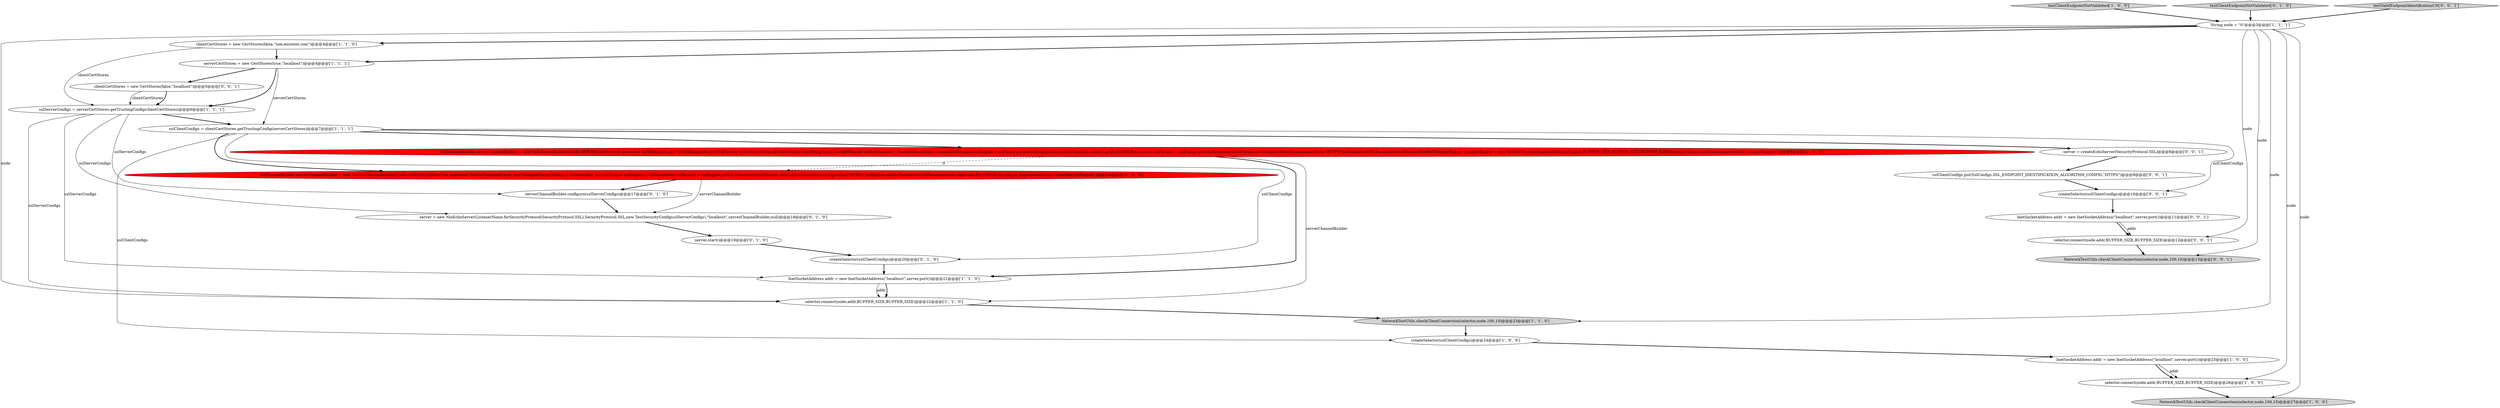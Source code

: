 digraph {
3 [style = filled, label = "clientCertStores = new CertStores(false,\"non-existent.com\")@@@4@@@['1', '1', '0']", fillcolor = white, shape = ellipse image = "AAA0AAABBB1BBB"];
5 [style = filled, label = "testClientEndpointNotValidated['1', '0', '0']", fillcolor = lightgray, shape = diamond image = "AAA0AAABBB1BBB"];
11 [style = filled, label = "NetworkTestUtils.checkClientConnection(selector,node,100,10)@@@23@@@['1', '1', '0']", fillcolor = lightgray, shape = ellipse image = "AAA0AAABBB1BBB"];
18 [style = filled, label = "testClientEndpointNotValidated['0', '1', '0']", fillcolor = lightgray, shape = diamond image = "AAA0AAABBB2BBB"];
22 [style = filled, label = "clientCertStores = new CertStores(false,\"localhost\")@@@5@@@['0', '0', '1']", fillcolor = white, shape = ellipse image = "AAA0AAABBB3BBB"];
15 [style = filled, label = "createSelector(sslClientConfigs)@@@20@@@['0', '1', '0']", fillcolor = white, shape = ellipse image = "AAA0AAABBB2BBB"];
23 [style = filled, label = "InetSocketAddress addr = new InetSocketAddress(\"localhost\",server.port())@@@11@@@['0', '0', '1']", fillcolor = white, shape = ellipse image = "AAA0AAABBB3BBB"];
9 [style = filled, label = "SslChannelBuilder serverChannelBuilder = new SslChannelBuilder(Mode.SERVER){@Override protected SslTransportLayer buildTransportLayer(SslFactory sslFactory,String id,SelectionKey key,String host){SocketChannel socketChannel = (SocketChannel)key.channel()SSLEngine sslEngine = sslFactory.createSslEngine(host,socketChannel.socket().getPort())SSLParameters sslParams = sslEngine.getSSLParameters()sslParams.setEndpointIdentificationAlgorithm(\"HTTPS\")sslEngine.setSSLParameters(sslParams)TestSslTransportLayer transportLayer = new TestSslTransportLayer(id,key,sslEngine,BUFFER_SIZE,BUFFER_SIZE,BUFFER_SIZE)transportLayer.startHandshake()return transportLayer}}@@@8@@@['1', '0', '0']", fillcolor = red, shape = ellipse image = "AAA1AAABBB1BBB"];
26 [style = filled, label = "testValidEndpointIdentificationCN['0', '0', '1']", fillcolor = lightgray, shape = diamond image = "AAA0AAABBB3BBB"];
13 [style = filled, label = "InetSocketAddress addr = new InetSocketAddress(\"localhost\",server.port())@@@25@@@['1', '0', '0']", fillcolor = white, shape = ellipse image = "AAA0AAABBB1BBB"];
14 [style = filled, label = "SslChannelBuilder serverChannelBuilder = new TestSslChannelBuilder(Mode.SERVER){@Override protected TestSslTransportLayer newTransportLayer(String id,SelectionKey key,SSLEngine sslEngine){SSLParameters sslParams = sslEngine.getSSLParameters()sslParams.setEndpointIdentificationAlgorithm(\"HTTPS\")sslEngine.setSSLParameters(sslParams)return super.edu.fdu.CPPDG.tinypdg.pe.ExpressionInfo@c7ccbaidkeysslEngine}}@@@8@@@['0', '1', '0']", fillcolor = red, shape = ellipse image = "AAA1AAABBB2BBB"];
20 [style = filled, label = "createSelector(sslClientConfigs)@@@10@@@['0', '0', '1']", fillcolor = white, shape = ellipse image = "AAA0AAABBB3BBB"];
25 [style = filled, label = "selector.connect(node,addr,BUFFER_SIZE,BUFFER_SIZE)@@@12@@@['0', '0', '1']", fillcolor = white, shape = ellipse image = "AAA0AAABBB3BBB"];
27 [style = filled, label = "server = createEchoServer(SecurityProtocol.SSL)@@@8@@@['0', '0', '1']", fillcolor = white, shape = ellipse image = "AAA0AAABBB3BBB"];
16 [style = filled, label = "server.start()@@@19@@@['0', '1', '0']", fillcolor = white, shape = ellipse image = "AAA0AAABBB2BBB"];
7 [style = filled, label = "InetSocketAddress addr = new InetSocketAddress(\"localhost\",server.port())@@@21@@@['1', '1', '0']", fillcolor = white, shape = ellipse image = "AAA0AAABBB1BBB"];
19 [style = filled, label = "server = new NioEchoServer(ListenerName.forSecurityProtocol(SecurityProtocol.SSL),SecurityProtocol.SSL,new TestSecurityConfig(sslServerConfigs),\"localhost\",serverChannelBuilder,null)@@@18@@@['0', '1', '0']", fillcolor = white, shape = ellipse image = "AAA0AAABBB2BBB"];
1 [style = filled, label = "createSelector(sslClientConfigs)@@@24@@@['1', '0', '0']", fillcolor = white, shape = ellipse image = "AAA0AAABBB1BBB"];
8 [style = filled, label = "NetworkTestUtils.checkClientConnection(selector,node,100,10)@@@27@@@['1', '0', '0']", fillcolor = lightgray, shape = ellipse image = "AAA0AAABBB1BBB"];
10 [style = filled, label = "selector.connect(node,addr,BUFFER_SIZE,BUFFER_SIZE)@@@22@@@['1', '1', '0']", fillcolor = white, shape = ellipse image = "AAA0AAABBB1BBB"];
6 [style = filled, label = "sslServerConfigs = serverCertStores.getTrustingConfig(clientCertStores)@@@6@@@['1', '1', '1']", fillcolor = white, shape = ellipse image = "AAA0AAABBB1BBB"];
4 [style = filled, label = "selector.connect(node,addr,BUFFER_SIZE,BUFFER_SIZE)@@@26@@@['1', '0', '0']", fillcolor = white, shape = ellipse image = "AAA0AAABBB1BBB"];
17 [style = filled, label = "serverChannelBuilder.configure(sslServerConfigs)@@@17@@@['0', '1', '0']", fillcolor = white, shape = ellipse image = "AAA0AAABBB2BBB"];
12 [style = filled, label = "serverCertStores = new CertStores(true,\"localhost\")@@@4@@@['1', '1', '1']", fillcolor = white, shape = ellipse image = "AAA0AAABBB1BBB"];
21 [style = filled, label = "NetworkTestUtils.checkClientConnection(selector,node,100,10)@@@13@@@['0', '0', '1']", fillcolor = lightgray, shape = ellipse image = "AAA0AAABBB3BBB"];
2 [style = filled, label = "String node = \"0\"@@@3@@@['1', '1', '1']", fillcolor = white, shape = ellipse image = "AAA0AAABBB1BBB"];
24 [style = filled, label = "sslClientConfigs.put(SslConfigs.SSL_ENDPOINT_IDENTIFICATION_ALGORITHM_CONFIG,\"HTTPS\")@@@9@@@['0', '0', '1']", fillcolor = white, shape = ellipse image = "AAA0AAABBB3BBB"];
0 [style = filled, label = "sslClientConfigs = clientCertStores.getTrustingConfig(serverCertStores)@@@7@@@['1', '1', '1']", fillcolor = white, shape = ellipse image = "AAA0AAABBB1BBB"];
0->20 [style = solid, label="sslClientConfigs"];
16->15 [style = bold, label=""];
6->10 [style = solid, label="sslServerConfigs"];
23->25 [style = bold, label=""];
0->9 [style = bold, label=""];
15->7 [style = bold, label=""];
7->10 [style = bold, label=""];
11->1 [style = bold, label=""];
0->27 [style = bold, label=""];
2->3 [style = bold, label=""];
6->17 [style = solid, label="sslServerConfigs"];
23->25 [style = solid, label="addr"];
9->10 [style = solid, label="serverChannelBuilder"];
2->21 [style = solid, label="node"];
13->4 [style = solid, label="addr"];
14->17 [style = bold, label=""];
6->0 [style = bold, label=""];
3->12 [style = bold, label=""];
18->2 [style = bold, label=""];
9->7 [style = bold, label=""];
2->8 [style = solid, label="node"];
12->6 [style = bold, label=""];
1->13 [style = bold, label=""];
17->19 [style = bold, label=""];
2->12 [style = bold, label=""];
2->10 [style = solid, label="node"];
14->19 [style = solid, label="serverChannelBuilder"];
19->16 [style = bold, label=""];
12->0 [style = solid, label="serverCertStores"];
24->20 [style = bold, label=""];
6->7 [style = solid, label="sslServerConfigs"];
7->10 [style = solid, label="addr"];
26->2 [style = bold, label=""];
5->2 [style = bold, label=""];
0->14 [style = bold, label=""];
10->11 [style = bold, label=""];
9->14 [style = dashed, label="0"];
20->23 [style = bold, label=""];
0->1 [style = solid, label="sslClientConfigs"];
6->19 [style = solid, label="sslServerConfigs"];
0->15 [style = solid, label="sslClientConfigs"];
22->6 [style = solid, label="clientCertStores"];
2->11 [style = solid, label="node"];
2->4 [style = solid, label="node"];
4->8 [style = bold, label=""];
27->24 [style = bold, label=""];
2->25 [style = solid, label="node"];
12->22 [style = bold, label=""];
3->6 [style = solid, label="clientCertStores"];
25->21 [style = bold, label=""];
22->6 [style = bold, label=""];
13->4 [style = bold, label=""];
}
